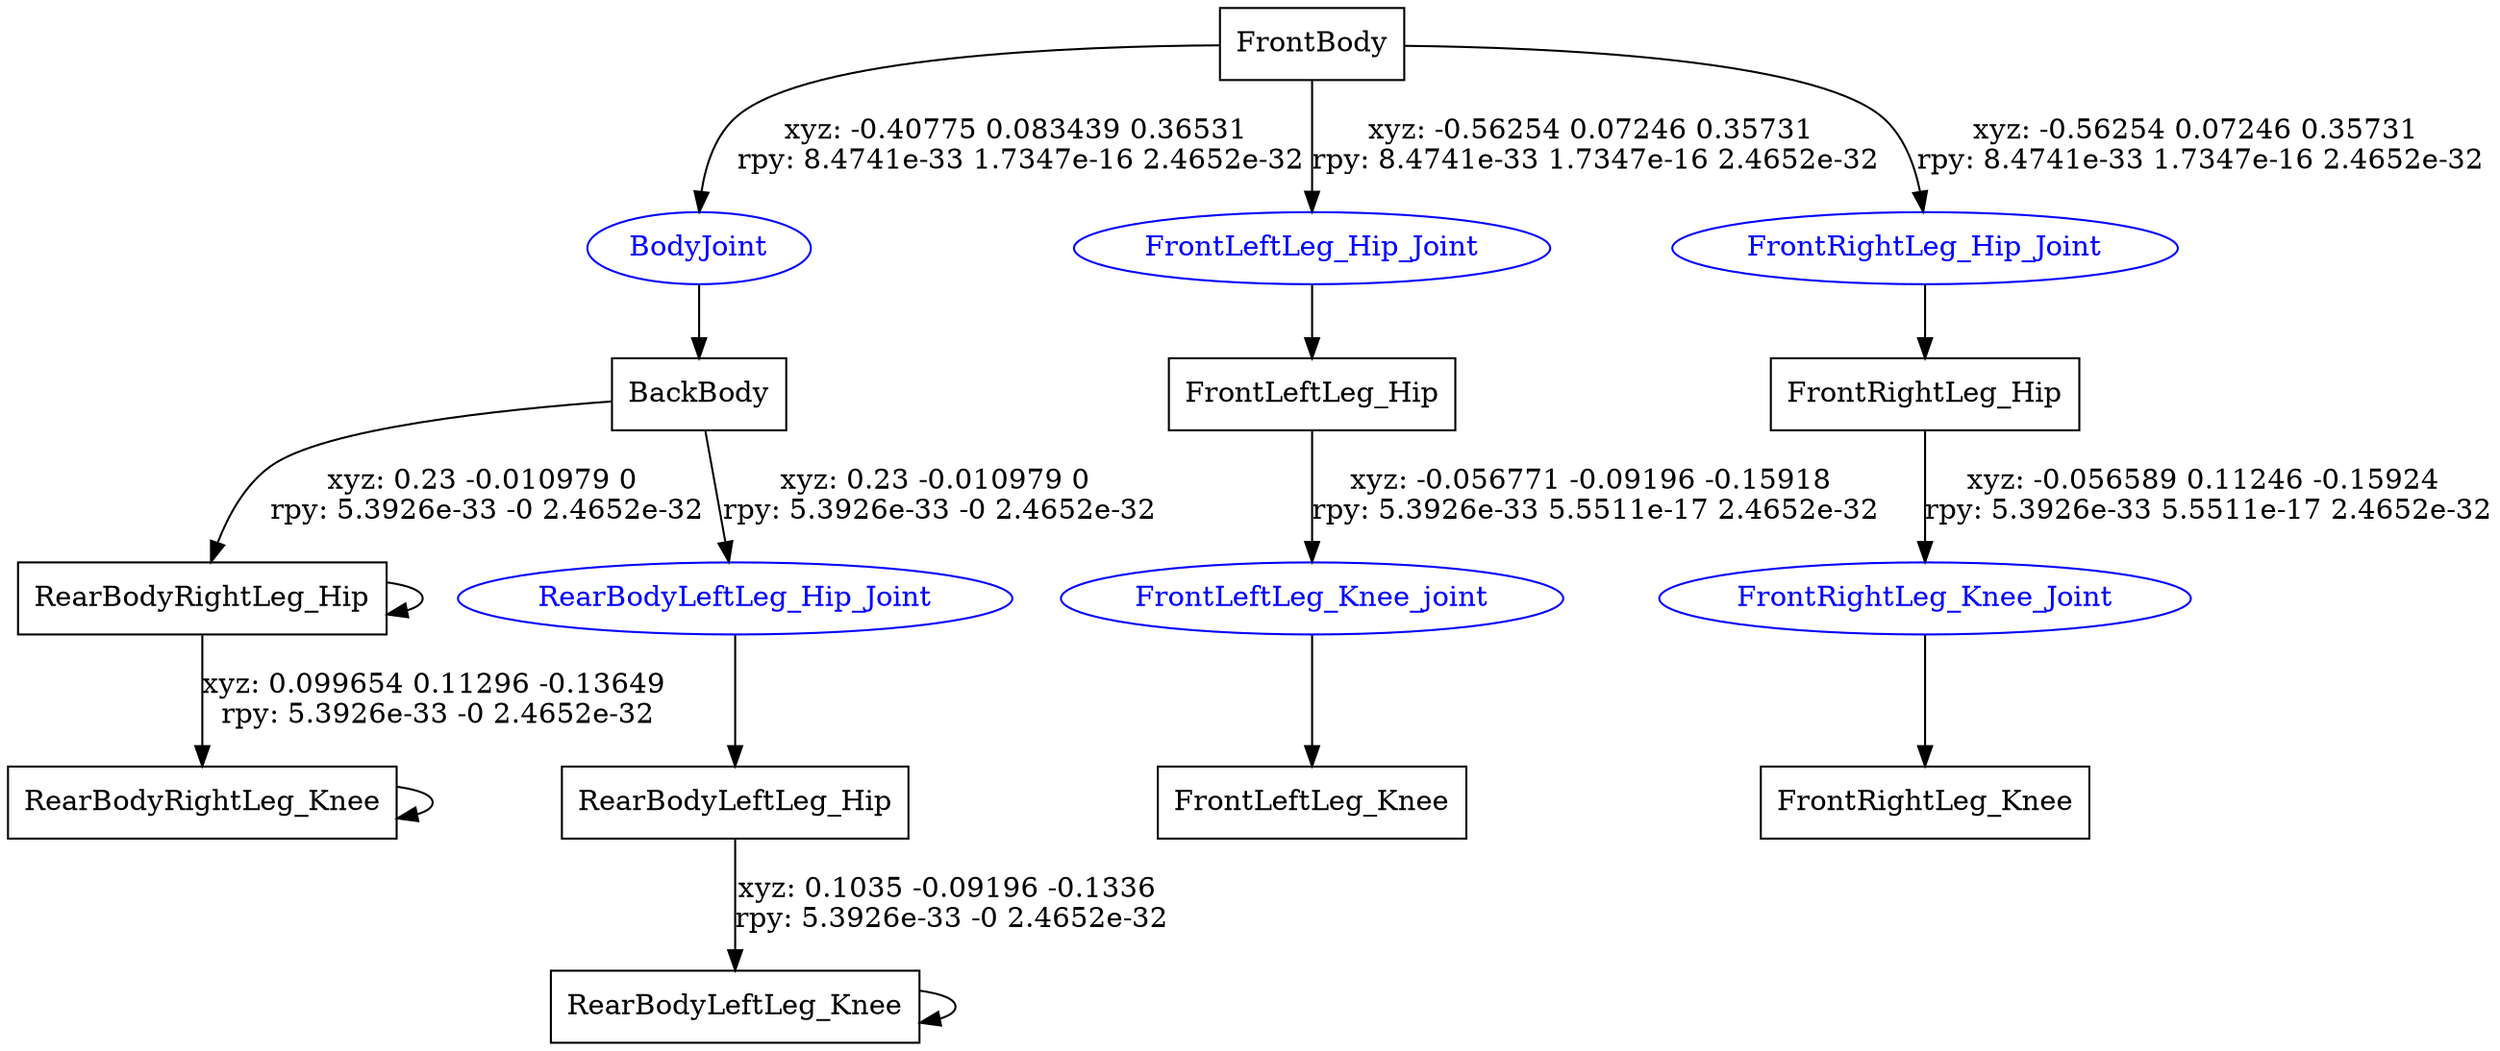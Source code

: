 digraph G {
node [shape=box];
"FrontBody" [label="FrontBody"];
"BackBody" [label="BackBody"];
"RearBodyLeftLeg_Hip" [label="RearBodyLeftLeg_Hip"];
"RearBodyLeftLeg_Knee" [label="RearBodyLeftLeg_Knee"];
"RearBodyRightLeg_Hip" [label="RearBodyRightLeg_Hip"];
"RearBodyRightLeg_Knee" [label="RearBodyRightLeg_Knee"];
"FrontLeftLeg_Hip" [label="FrontLeftLeg_Hip"];
"FrontLeftLeg_Knee" [label="FrontLeftLeg_Knee"];
"FrontRightLeg_Hip" [label="FrontRightLeg_Hip"];
"FrontRightLeg_Knee" [label="FrontRightLeg_Knee"];
node [shape=ellipse, color=blue, fontcolor=blue];
"FrontBody" -> "BodyJoint" [label="xyz: -0.40775 0.083439 0.36531 \nrpy: 8.4741e-33 1.7347e-16 2.4652e-32"]
"BodyJoint" -> "BackBody"
"BackBody" -> "RearBodyLeftLeg_Hip_Joint" [label="xyz: 0.23 -0.010979 0 \nrpy: 5.3926e-33 -0 2.4652e-32"]
"RearBodyLeftLeg_Hip_Joint" -> "RearBodyLeftLeg_Hip"
"RearBodyLeftLeg_Hip" -> "RearBodyLeftLeg_Knee" [label="xyz: 0.1035 -0.09196 -0.1336 \nrpy: 5.3926e-33 -0 2.4652e-32"]
"RearBodyLeftLeg_Knee" -> "RearBodyLeftLeg_Knee"
"BackBody" -> "RearBodyRightLeg_Hip" [label="xyz: 0.23 -0.010979 0 \nrpy: 5.3926e-33 -0 2.4652e-32"]
"RearBodyRightLeg_Hip" -> "RearBodyRightLeg_Hip"
"RearBodyRightLeg_Hip" -> "RearBodyRightLeg_Knee" [label="xyz: 0.099654 0.11296 -0.13649 \nrpy: 5.3926e-33 -0 2.4652e-32"]
"RearBodyRightLeg_Knee" -> "RearBodyRightLeg_Knee"
"FrontBody" -> "FrontLeftLeg_Hip_Joint" [label="xyz: -0.56254 0.07246 0.35731 \nrpy: 8.4741e-33 1.7347e-16 2.4652e-32"]
"FrontLeftLeg_Hip_Joint" -> "FrontLeftLeg_Hip"
"FrontLeftLeg_Hip" -> "FrontLeftLeg_Knee_joint" [label="xyz: -0.056771 -0.09196 -0.15918 \nrpy: 5.3926e-33 5.5511e-17 2.4652e-32"]
"FrontLeftLeg_Knee_joint" -> "FrontLeftLeg_Knee"
"FrontBody" -> "FrontRightLeg_Hip_Joint" [label="xyz: -0.56254 0.07246 0.35731 \nrpy: 8.4741e-33 1.7347e-16 2.4652e-32"]
"FrontRightLeg_Hip_Joint" -> "FrontRightLeg_Hip"
"FrontRightLeg_Hip" -> "FrontRightLeg_Knee_Joint" [label="xyz: -0.056589 0.11246 -0.15924 \nrpy: 5.3926e-33 5.5511e-17 2.4652e-32"]
"FrontRightLeg_Knee_Joint" -> "FrontRightLeg_Knee"
}
